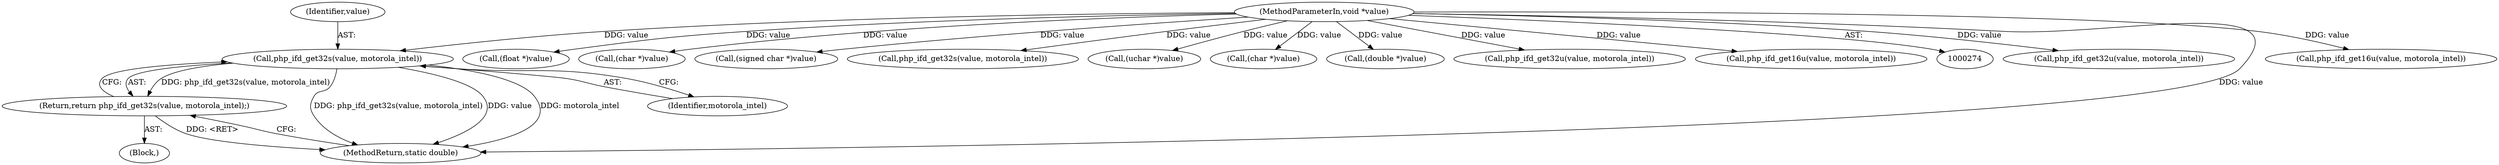 digraph "0_php_082aecfc3a753ad03be82cf14f03ac065723ec92@pointer" {
"1000369" [label="(Call,php_ifd_get32s(value, motorola_intel))"];
"1000275" [label="(MethodParameterIn,void *value)"];
"1000368" [label="(Return,return php_ifd_get32s(value, motorola_intel);)"];
"1000369" [label="(Call,php_ifd_get32s(value, motorola_intel))"];
"1000329" [label="(Call,php_ifd_get32u(value, motorola_intel))"];
"1000275" [label="(MethodParameterIn,void *value)"];
"1000364" [label="(Call,php_ifd_get16u(value, motorola_intel))"];
"1000370" [label="(Identifier,value)"];
"1000377" [label="(Call,(float *)value)"];
"1000312" [label="(Call,(char *)value)"];
"1000388" [label="(MethodReturn,static double)"];
"1000287" [label="(Call,(signed char *)value)"];
"1000356" [label="(Call,php_ifd_get32s(value, motorola_intel))"];
"1000293" [label="(Call,(uchar *)value)"];
"1000339" [label="(Call,(char *)value)"];
"1000383" [label="(Call,(double *)value)"];
"1000371" [label="(Identifier,motorola_intel)"];
"1000303" [label="(Call,php_ifd_get32u(value, motorola_intel))"];
"1000283" [label="(Block,)"];
"1000298" [label="(Call,php_ifd_get16u(value, motorola_intel))"];
"1000368" [label="(Return,return php_ifd_get32s(value, motorola_intel);)"];
"1000369" -> "1000368"  [label="AST: "];
"1000369" -> "1000371"  [label="CFG: "];
"1000370" -> "1000369"  [label="AST: "];
"1000371" -> "1000369"  [label="AST: "];
"1000368" -> "1000369"  [label="CFG: "];
"1000369" -> "1000388"  [label="DDG: php_ifd_get32s(value, motorola_intel)"];
"1000369" -> "1000388"  [label="DDG: value"];
"1000369" -> "1000388"  [label="DDG: motorola_intel"];
"1000369" -> "1000368"  [label="DDG: php_ifd_get32s(value, motorola_intel)"];
"1000275" -> "1000369"  [label="DDG: value"];
"1000275" -> "1000274"  [label="AST: "];
"1000275" -> "1000388"  [label="DDG: value"];
"1000275" -> "1000287"  [label="DDG: value"];
"1000275" -> "1000293"  [label="DDG: value"];
"1000275" -> "1000298"  [label="DDG: value"];
"1000275" -> "1000303"  [label="DDG: value"];
"1000275" -> "1000312"  [label="DDG: value"];
"1000275" -> "1000329"  [label="DDG: value"];
"1000275" -> "1000339"  [label="DDG: value"];
"1000275" -> "1000356"  [label="DDG: value"];
"1000275" -> "1000364"  [label="DDG: value"];
"1000275" -> "1000377"  [label="DDG: value"];
"1000275" -> "1000383"  [label="DDG: value"];
"1000368" -> "1000283"  [label="AST: "];
"1000388" -> "1000368"  [label="CFG: "];
"1000368" -> "1000388"  [label="DDG: <RET>"];
}
